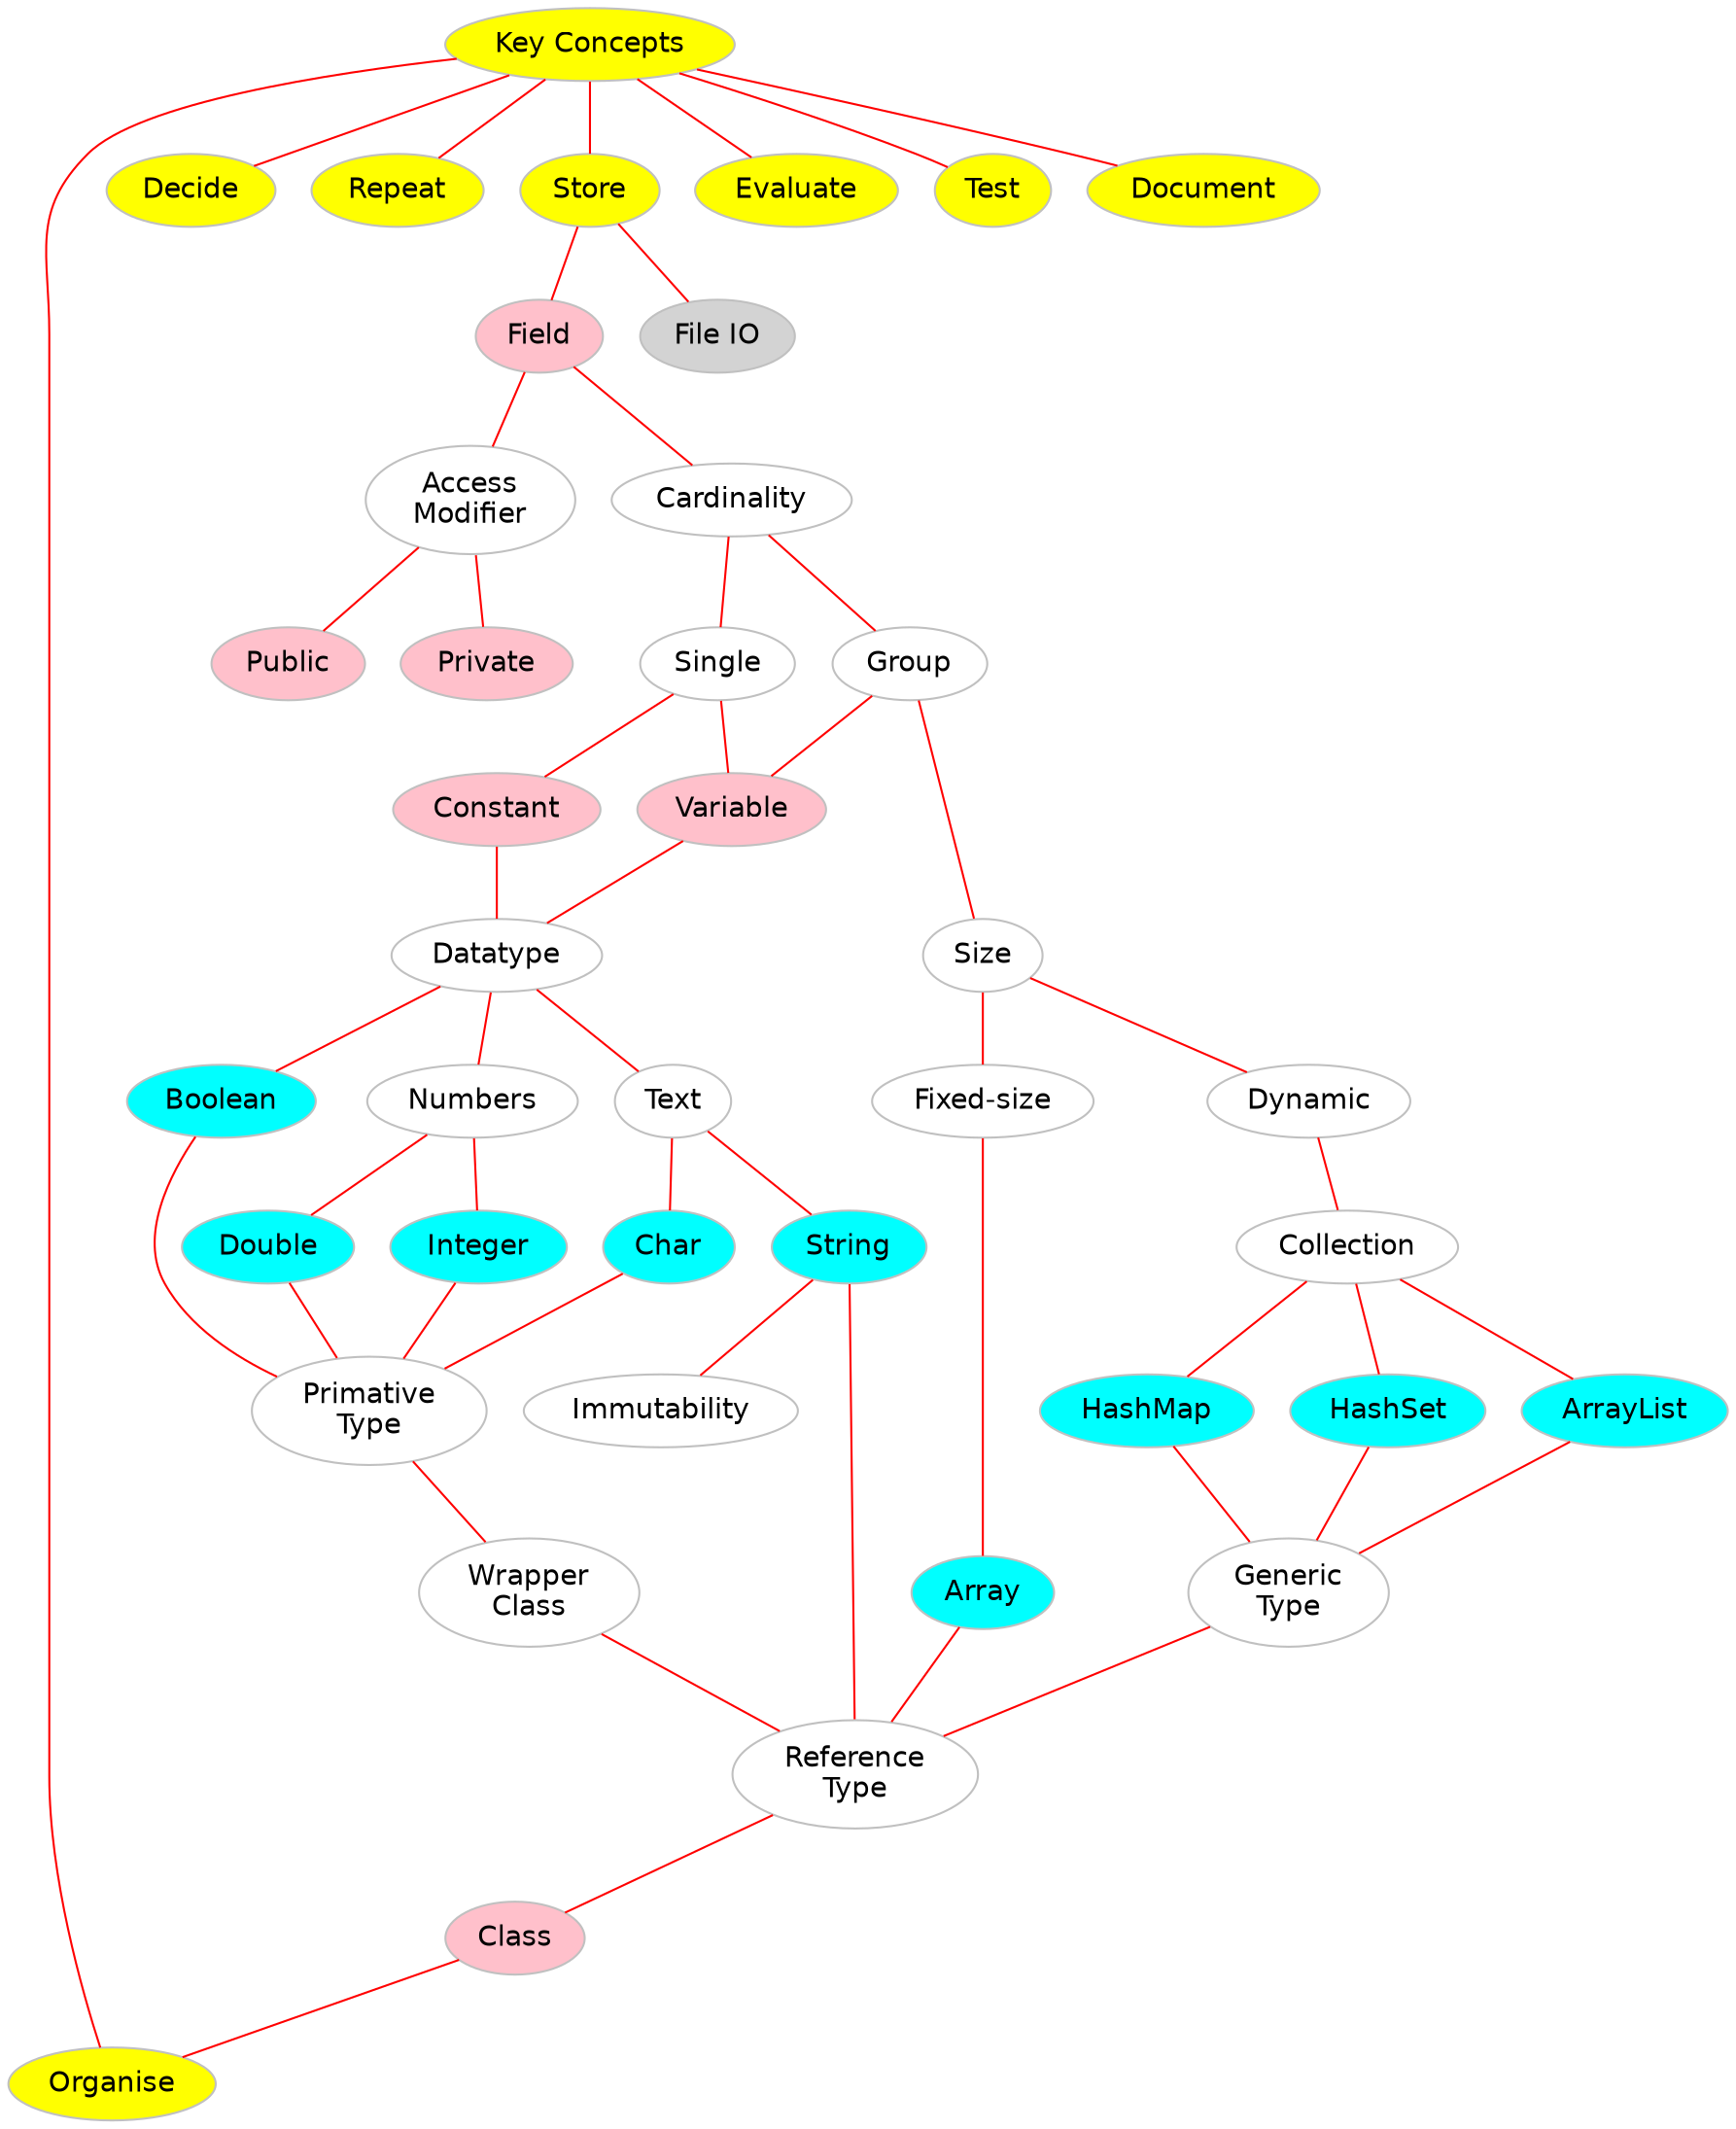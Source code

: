graph G {

    bgcolor="white"
    node [color="gray", fontcolor="black", fillcolor="white", style="filled", fontname="Helvetica"]
    edge [color="red"]

    // Concepts
    "Key Concepts" [fillcolor="yellow"]
    Organise [fillcolor="yellow"]
    Decide [fillcolor="yellow"]
    Repeat [fillcolor="yellow"]
    Store [fillcolor="yellow"]
    Evaluate [fillcolor="yellow"]
    Test [fillcolor="yellow"]
    Document [fillcolor="yellow"]

    // Types
    Array [fillcolor="cyan"]
    HashMap [fillcolor="cyan"]
    HashSet [fillcolor="cyan"]
    ArrayList [fillcolor="cyan"]
    String [fillcolor="cyan"]
    Char [fillcolor="cyan"]
    Double [fillcolor="cyan"]
    Boolean [fillcolor="cyan"]
    Integer [fillcolor="cyan"]

    // Concrete
    Field [fillcolor="pink"]
    Constant [fillcolor="pink"]
    Variable [fillcolor="pink"]
    Class [fillcolor="pink"]
    Public [fillcolor="pink"]
    Private [fillcolor="pink"]
    "File IO" [fillcolor="lightgray"]
    /* "If / Else" [fillcolor="pink"]
    Main  [fillcolor="pink"]
    Method [fillcolor="pink"]
    Constructor [fillcolor="pink"]
    Statement  [fillcolor="pink"]
    Operator [fillcolor="pink"]
    "Conditional\nStatement" [fillcolor="pink"]
    "Boolean\nOperator" [fillcolor="pink"]
    "Arithmetic\nOperator" [fillcolor="pink"]
    "Equality\nOperator" [fillcolor="pink"]
    Expression [fillcolor="pink"]
    "Compound\nExpression" [fillcolor="pink"]
    While [fillcolor="pink"]
    For [fillcolor="pink"]
    Iterator [fillcolor="pink"]
    "For-each" [fillcolor="pink"]
    java [fillcolor="pink"]
    javac [fillcolor="pink"]
    javadoc [fillcolor="pink"]
    Comment [fillcolor="pink"]
    "Unit\nTest" [fillcolor="pink"] */


    "Key Concepts" -- Organise, Decide, Repeat, Store, Evaluate, Test, Document

    // Decide
    /* Decide -- "Conditional\nStatement"
    "Conditional\nStatement" -- Boolean, Expression, "If / Else"
    Expression -- "Compound\nExpression"
    "Compound\nExpression" -- "Boolean\nOperator"
    "Boolean\nOperator" -- Boolean */

    // Organise
    /* Organise -- Class, Method, Statement
    Method -- Constructor, Main, "Instance\nMethod", "Class\nMethod"
    "Instance\nMethod" -- Object */


    // Repeat
    /* Repeat -- Iteration
    Iteration -- Behaviour, Loops
    Loops -- While
    While -- For, Iterator
    Iterator -- "For-each"
    Behaviour -- Stages, Correctness, Infinity
    Stages -- Initialisation, Evaluation, Modification */

    // Store
    Store -- Field, "File IO"
    Field -- "Access\nModifier" -- Public, Private
    Field -- Cardinality
    Cardinality -- Single, Group -- Variable
    Single -- Constant
    Variable, Constant -- Datatype
    Group -- Size -- "Fixed-size", Dynamic
    "Fixed-size" -- Array
    Dynamic -- Collection
    Collection -- ArrayList, HashSet, HashMap
    Datatype -- Numbers, Text, Boolean
    Numbers -- Integer, Double
    Text -- Char, String
    String -- Immutability, "Reference\nType"
    "Reference\nType" -- Class
    Integer, Boolean, Char, Double -- "Primative\nType"
    ArrayList, HashSet, HashMap -- "Generic\nType"
    Array -- "Reference\nType"
    "Primative\nType" -- "Wrapper\nClass"
    "Wrapper\nClass" -- "Reference\nType"
    "Generic\nType" -- "Reference\nType"
    Class -- Organise

    // Evaluate
    /* Evaluate -- Compilation, Runtime, Operator, "Method\nCalling"
    Runtime -- Object, java, "Garbage\nCollection"
    java -- JVM, Main
    JVM -- Object
    Object -- Lifecycle -- Creation -- State -- Destruction -- "Garbage\nCollection"
    Compilation -- javac, Error
    Operator -- Precedence, "Arithmetic\nOperator", "Equality\nOperator", "Boolean\nOperator" */

    // Test
    /* Test -- Bug -- "Unit\nTest", Debugging
    Test -- Strategy -- "Positive\nNegative", "Boundary\nExtreme"
    "Unit\nTest" -- "Test\nSuite", TDD, Assert */

    // Document
    /* Document -- javadoc, Comment
    Comment -- Intent, "Self\nDocumenting" */
}
